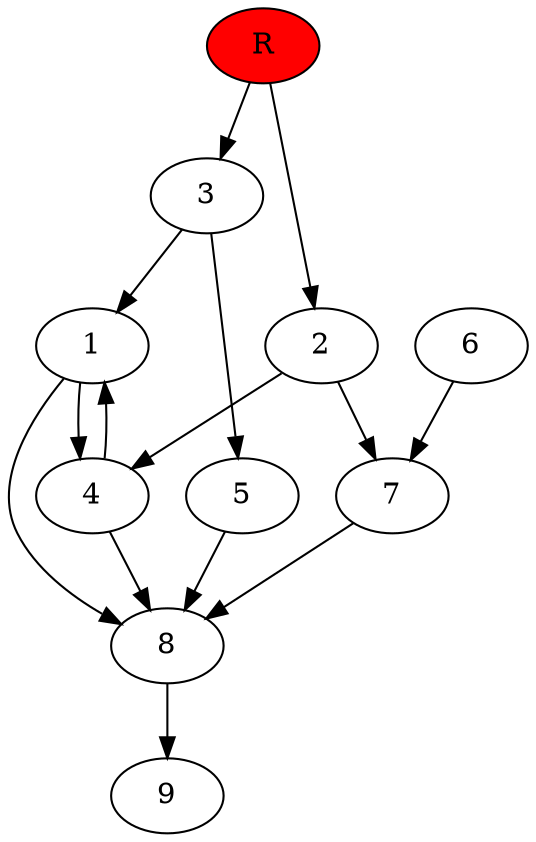 digraph prb32778 {
	1
	2
	3
	4
	5
	6
	7
	8
	R [fillcolor="#ff0000" style=filled]
	1 -> 4
	1 -> 8
	2 -> 4
	2 -> 7
	3 -> 1
	3 -> 5
	4 -> 1
	4 -> 8
	5 -> 8
	6 -> 7
	7 -> 8
	8 -> 9
	R -> 2
	R -> 3
}
